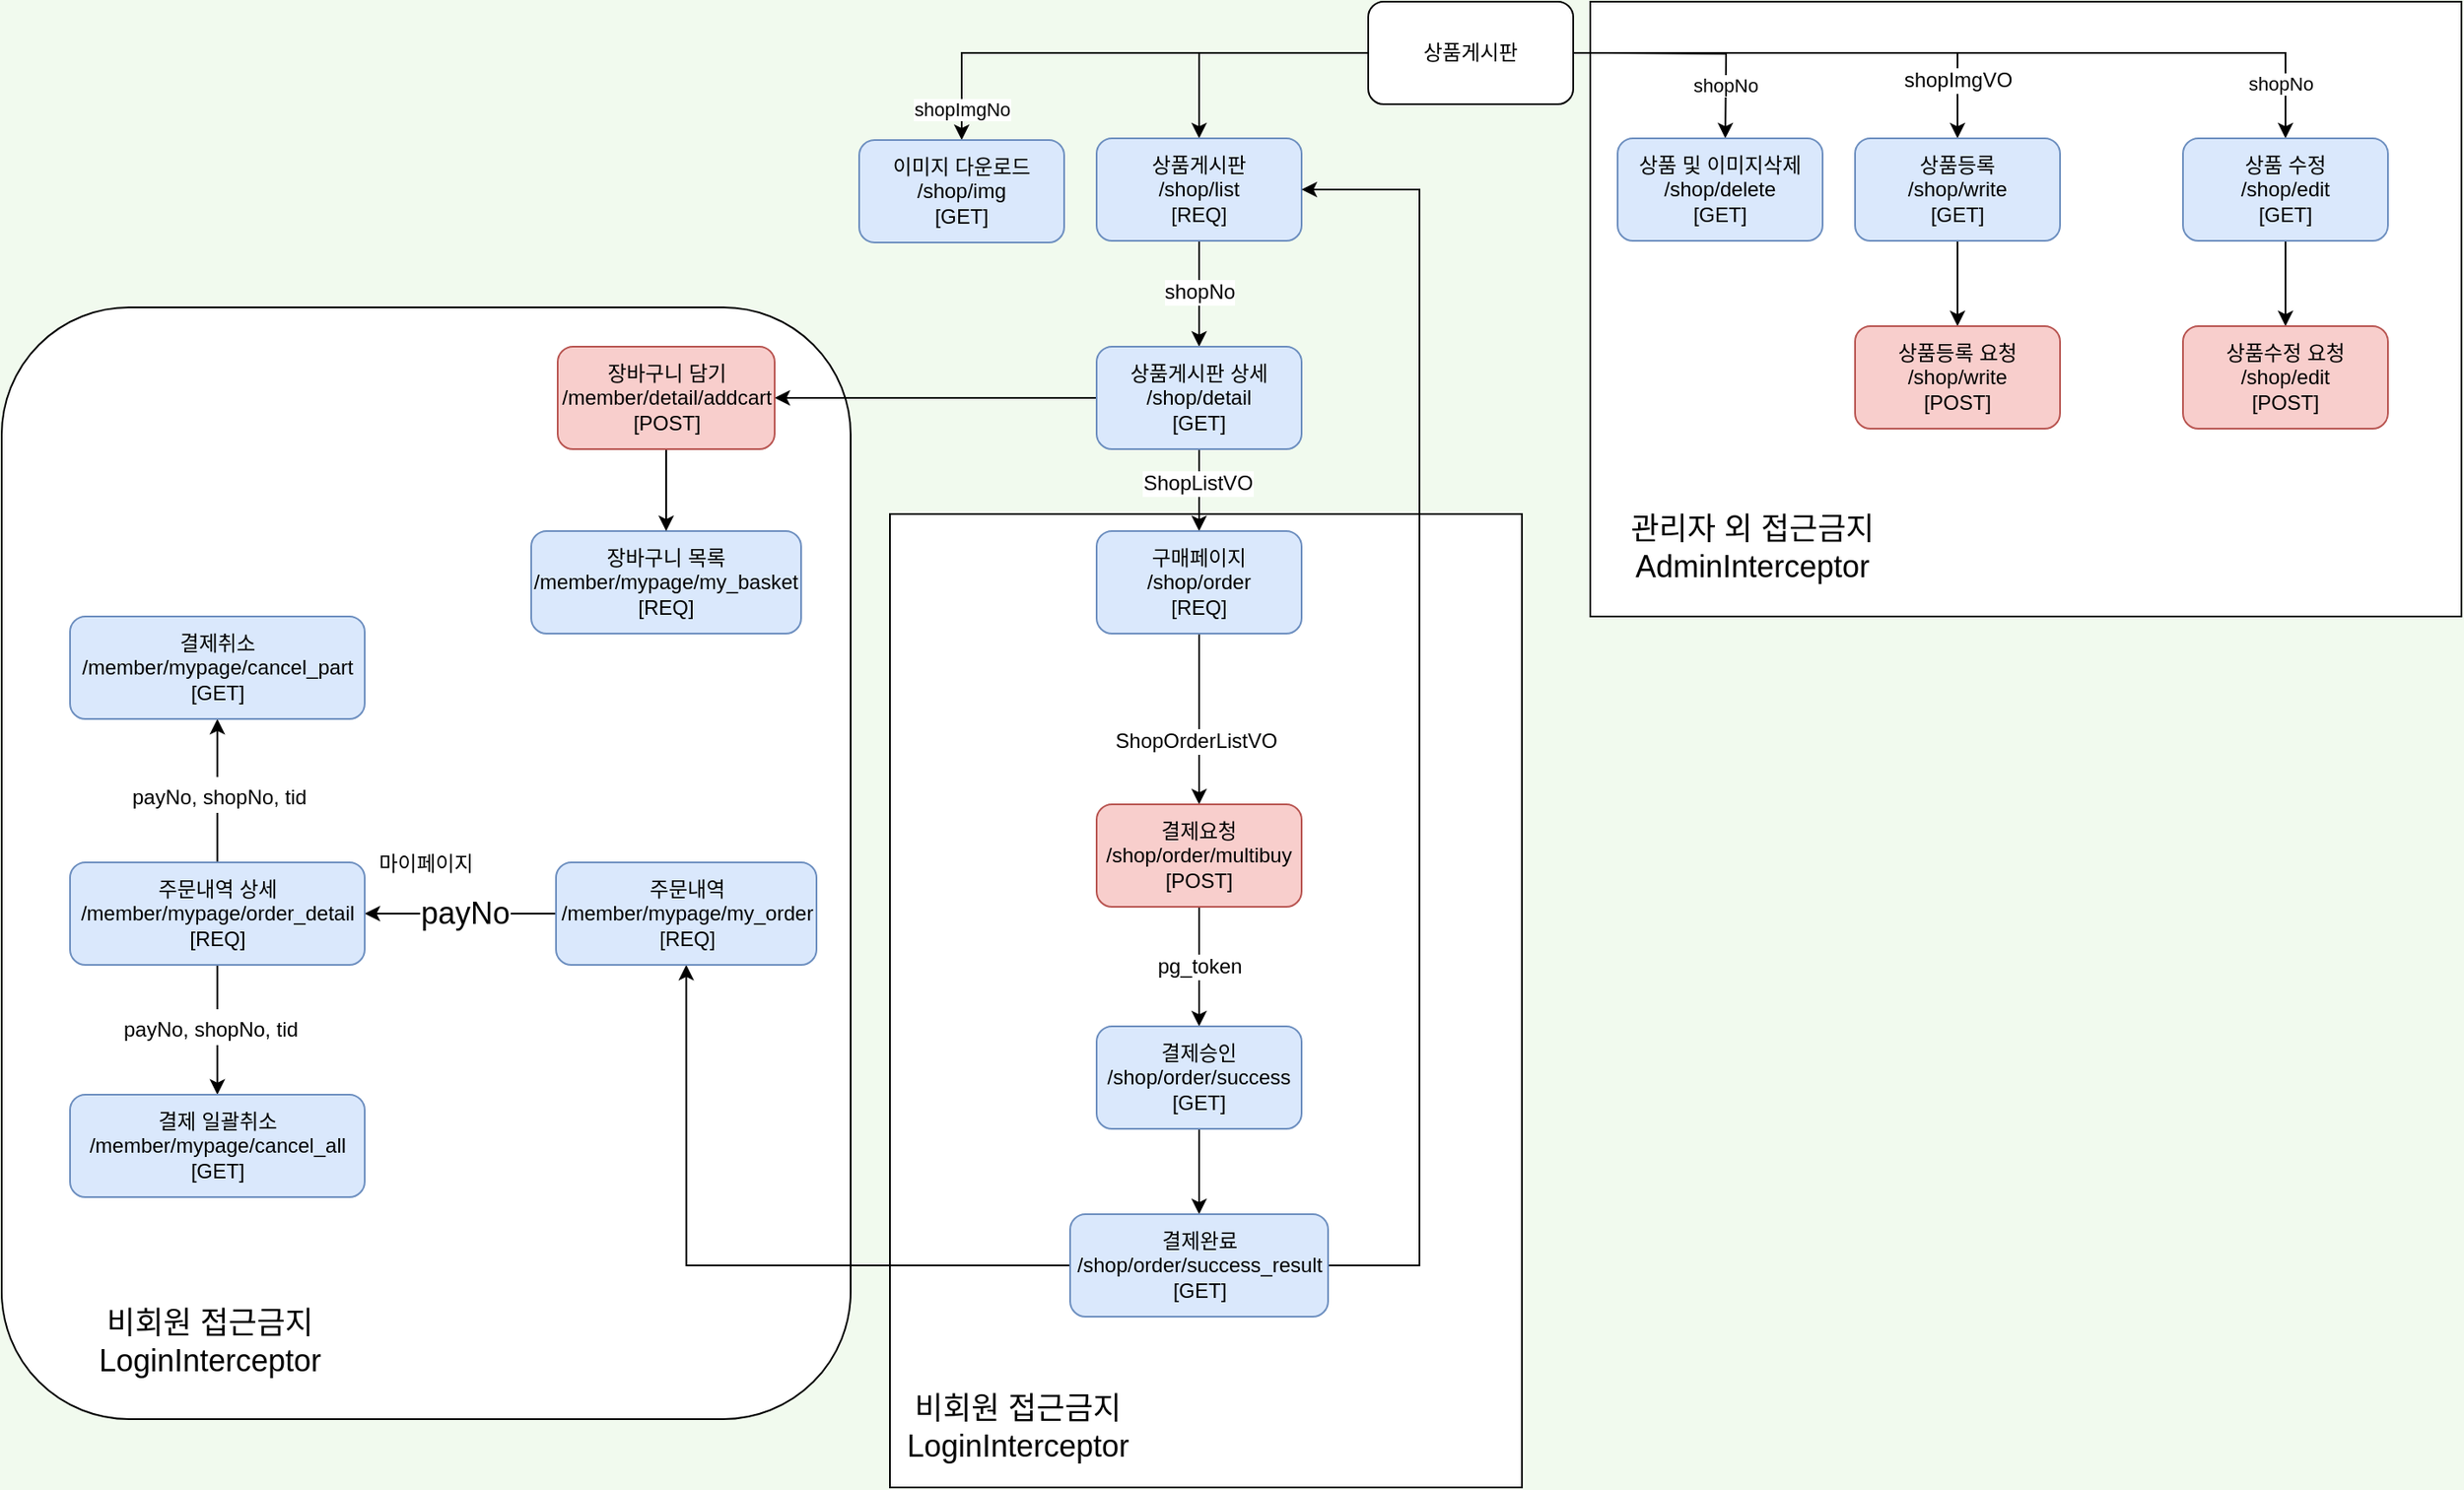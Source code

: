 <mxfile version="16.2.6" type="github">
  <diagram id="kclBJDpzdwjqmtEo5kUz" name="Page-1">
    <mxGraphModel dx="4045" dy="1795" grid="1" gridSize="10" guides="1" tooltips="1" connect="1" arrows="1" fold="1" page="1" pageScale="1" pageWidth="827" pageHeight="1169" background="#F1FAEE" math="0" shadow="0">
      <root>
        <mxCell id="0" />
        <mxCell id="1" parent="0" />
        <mxCell id="F9dp1itUwrXdnvn_JDtq-52" value="마이페이지" style="rounded=1;whiteSpace=wrap;html=1;" vertex="1" parent="1">
          <mxGeometry x="-310" y="699" width="497" height="651" as="geometry" />
        </mxCell>
        <mxCell id="F9dp1itUwrXdnvn_JDtq-36" value="" style="rounded=0;whiteSpace=wrap;html=1;sketch=0;fontSize=12;" vertex="1" parent="1">
          <mxGeometry x="210" y="820" width="370" height="570" as="geometry" />
        </mxCell>
        <mxCell id="F9dp1itUwrXdnvn_JDtq-27" value="" style="rounded=0;whiteSpace=wrap;html=1;" vertex="1" parent="1">
          <mxGeometry x="620" y="520" width="510" height="360" as="geometry" />
        </mxCell>
        <mxCell id="F9dp1itUwrXdnvn_JDtq-3" style="edgeStyle=orthogonalEdgeStyle;rounded=0;orthogonalLoop=1;jettySize=auto;html=1;entryX=0.5;entryY=0;entryDx=0;entryDy=0;" edge="1" parent="1" source="WK1I2I-N0BXQreemHK3c-6" target="F9dp1itUwrXdnvn_JDtq-1">
          <mxGeometry relative="1" as="geometry" />
        </mxCell>
        <mxCell id="F9dp1itUwrXdnvn_JDtq-6" style="edgeStyle=orthogonalEdgeStyle;rounded=0;orthogonalLoop=1;jettySize=auto;html=1;entryX=0.5;entryY=0;entryDx=0;entryDy=0;" edge="1" parent="1" source="WK1I2I-N0BXQreemHK3c-6" target="F9dp1itUwrXdnvn_JDtq-5">
          <mxGeometry relative="1" as="geometry" />
        </mxCell>
        <mxCell id="F9dp1itUwrXdnvn_JDtq-31" value="shopImgVO" style="edgeLabel;html=1;align=center;verticalAlign=middle;resizable=0;points=[];fontSize=12;" vertex="1" connectable="0" parent="F9dp1itUwrXdnvn_JDtq-6">
          <mxGeometry x="0.75" relative="1" as="geometry">
            <mxPoint as="offset" />
          </mxGeometry>
        </mxCell>
        <mxCell id="F9dp1itUwrXdnvn_JDtq-10" style="edgeStyle=orthogonalEdgeStyle;rounded=0;orthogonalLoop=1;jettySize=auto;html=1;entryX=0.5;entryY=0;entryDx=0;entryDy=0;" edge="1" parent="1" source="WK1I2I-N0BXQreemHK3c-6" target="F9dp1itUwrXdnvn_JDtq-9">
          <mxGeometry relative="1" as="geometry" />
        </mxCell>
        <mxCell id="F9dp1itUwrXdnvn_JDtq-11" value="shopNo" style="edgeLabel;html=1;align=center;verticalAlign=middle;resizable=0;points=[];" vertex="1" connectable="0" parent="F9dp1itUwrXdnvn_JDtq-10">
          <mxGeometry x="0.735" relative="1" as="geometry">
            <mxPoint x="9" y="18" as="offset" />
          </mxGeometry>
        </mxCell>
        <mxCell id="F9dp1itUwrXdnvn_JDtq-15" style="edgeStyle=orthogonalEdgeStyle;rounded=0;orthogonalLoop=1;jettySize=auto;html=1;entryX=0.5;entryY=0;entryDx=0;entryDy=0;" edge="1" parent="1" source="WK1I2I-N0BXQreemHK3c-6" target="F9dp1itUwrXdnvn_JDtq-14">
          <mxGeometry relative="1" as="geometry" />
        </mxCell>
        <mxCell id="F9dp1itUwrXdnvn_JDtq-16" value="shopImgNo" style="edgeLabel;html=1;align=center;verticalAlign=middle;resizable=0;points=[];" vertex="1" connectable="0" parent="F9dp1itUwrXdnvn_JDtq-15">
          <mxGeometry x="0.857" y="1" relative="1" as="geometry">
            <mxPoint x="-1" y="2" as="offset" />
          </mxGeometry>
        </mxCell>
        <mxCell id="F9dp1itUwrXdnvn_JDtq-23" style="edgeStyle=orthogonalEdgeStyle;rounded=0;orthogonalLoop=1;jettySize=auto;html=1;" edge="1" parent="1">
          <mxGeometry relative="1" as="geometry">
            <mxPoint x="629" y="550.034" as="sourcePoint" />
            <mxPoint x="699.034" y="600" as="targetPoint" />
          </mxGeometry>
        </mxCell>
        <mxCell id="F9dp1itUwrXdnvn_JDtq-24" value="shopNo" style="edgeLabel;html=1;align=center;verticalAlign=middle;resizable=0;points=[];" vertex="1" connectable="0" parent="F9dp1itUwrXdnvn_JDtq-23">
          <mxGeometry x="0.479" relative="1" as="geometry">
            <mxPoint x="-1" as="offset" />
          </mxGeometry>
        </mxCell>
        <mxCell id="WK1I2I-N0BXQreemHK3c-6" value="상품게시판" style="rounded=1;whiteSpace=wrap;html=1;" parent="1" vertex="1">
          <mxGeometry x="490" y="520" width="120" height="60" as="geometry" />
        </mxCell>
        <mxCell id="F9dp1itUwrXdnvn_JDtq-37" style="edgeStyle=orthogonalEdgeStyle;rounded=0;orthogonalLoop=1;jettySize=auto;html=1;entryX=0.5;entryY=0;entryDx=0;entryDy=0;fontSize=12;" edge="1" parent="1" source="F9dp1itUwrXdnvn_JDtq-1" target="F9dp1itUwrXdnvn_JDtq-2">
          <mxGeometry relative="1" as="geometry" />
        </mxCell>
        <mxCell id="F9dp1itUwrXdnvn_JDtq-39" value="shopNo" style="edgeLabel;html=1;align=center;verticalAlign=middle;resizable=0;points=[];fontSize=12;" vertex="1" connectable="0" parent="F9dp1itUwrXdnvn_JDtq-37">
          <mxGeometry x="-0.263" y="1" relative="1" as="geometry">
            <mxPoint x="-1" y="7" as="offset" />
          </mxGeometry>
        </mxCell>
        <mxCell id="F9dp1itUwrXdnvn_JDtq-1" value="상품게시판&lt;br&gt;/shop/list&lt;br&gt;[REQ]" style="rounded=1;whiteSpace=wrap;html=1;fillColor=#dae8fc;strokeColor=#6c8ebf;" vertex="1" parent="1">
          <mxGeometry x="331" y="600" width="120" height="60" as="geometry" />
        </mxCell>
        <mxCell id="F9dp1itUwrXdnvn_JDtq-40" value="" style="edgeStyle=orthogonalEdgeStyle;rounded=0;orthogonalLoop=1;jettySize=auto;html=1;fontSize=12;" edge="1" parent="1" source="F9dp1itUwrXdnvn_JDtq-2" target="F9dp1itUwrXdnvn_JDtq-32">
          <mxGeometry relative="1" as="geometry" />
        </mxCell>
        <mxCell id="F9dp1itUwrXdnvn_JDtq-41" value="ShopListVO" style="edgeLabel;html=1;align=center;verticalAlign=middle;resizable=0;points=[];fontSize=12;" vertex="1" connectable="0" parent="F9dp1itUwrXdnvn_JDtq-40">
          <mxGeometry x="-0.257" y="1" relative="1" as="geometry">
            <mxPoint x="-2" y="2" as="offset" />
          </mxGeometry>
        </mxCell>
        <mxCell id="F9dp1itUwrXdnvn_JDtq-49" style="edgeStyle=orthogonalEdgeStyle;rounded=0;orthogonalLoop=1;jettySize=auto;html=1;entryX=1;entryY=0.5;entryDx=0;entryDy=0;fontSize=12;" edge="1" parent="1" source="F9dp1itUwrXdnvn_JDtq-2" target="F9dp1itUwrXdnvn_JDtq-47">
          <mxGeometry relative="1" as="geometry" />
        </mxCell>
        <mxCell id="F9dp1itUwrXdnvn_JDtq-2" value="상품게시판 상세&lt;br&gt;/shop/detail&lt;br&gt;[GET]" style="rounded=1;whiteSpace=wrap;html=1;fillColor=#dae8fc;strokeColor=#6c8ebf;" vertex="1" parent="1">
          <mxGeometry x="331" y="722" width="120" height="60" as="geometry" />
        </mxCell>
        <mxCell id="F9dp1itUwrXdnvn_JDtq-8" style="edgeStyle=orthogonalEdgeStyle;rounded=0;orthogonalLoop=1;jettySize=auto;html=1;entryX=0.5;entryY=0;entryDx=0;entryDy=0;" edge="1" parent="1" source="F9dp1itUwrXdnvn_JDtq-5" target="F9dp1itUwrXdnvn_JDtq-7">
          <mxGeometry relative="1" as="geometry" />
        </mxCell>
        <mxCell id="F9dp1itUwrXdnvn_JDtq-5" value="상품등록&lt;br&gt;/shop/write&lt;br&gt;[GET]" style="rounded=1;whiteSpace=wrap;html=1;fillColor=#dae8fc;strokeColor=#6c8ebf;" vertex="1" parent="1">
          <mxGeometry x="775" y="600" width="120" height="60" as="geometry" />
        </mxCell>
        <mxCell id="F9dp1itUwrXdnvn_JDtq-7" value="상품등록 요청&lt;br&gt;/shop/write&lt;br&gt;[POST]" style="rounded=1;whiteSpace=wrap;html=1;fillColor=#f8cecc;strokeColor=#b85450;" vertex="1" parent="1">
          <mxGeometry x="775" y="710" width="120" height="60" as="geometry" />
        </mxCell>
        <mxCell id="F9dp1itUwrXdnvn_JDtq-13" style="edgeStyle=orthogonalEdgeStyle;rounded=0;orthogonalLoop=1;jettySize=auto;html=1;entryX=0.5;entryY=0;entryDx=0;entryDy=0;" edge="1" parent="1" source="F9dp1itUwrXdnvn_JDtq-9" target="F9dp1itUwrXdnvn_JDtq-12">
          <mxGeometry relative="1" as="geometry" />
        </mxCell>
        <mxCell id="F9dp1itUwrXdnvn_JDtq-9" value="상품 수정&lt;br&gt;/shop/edit&lt;br&gt;[GET]" style="rounded=1;whiteSpace=wrap;html=1;fillColor=#dae8fc;strokeColor=#6c8ebf;" vertex="1" parent="1">
          <mxGeometry x="967" y="600" width="120" height="60" as="geometry" />
        </mxCell>
        <mxCell id="F9dp1itUwrXdnvn_JDtq-12" value="상품수정 요청&lt;br&gt;/shop/edit&lt;br&gt;[POST]" style="rounded=1;whiteSpace=wrap;html=1;fillColor=#f8cecc;strokeColor=#b85450;" vertex="1" parent="1">
          <mxGeometry x="967" y="710" width="120" height="60" as="geometry" />
        </mxCell>
        <mxCell id="F9dp1itUwrXdnvn_JDtq-14" value="이미지 다운로드&lt;br&gt;/shop/img&lt;br&gt;[GET]" style="rounded=1;whiteSpace=wrap;html=1;fillColor=#dae8fc;strokeColor=#6c8ebf;" vertex="1" parent="1">
          <mxGeometry x="192" y="601" width="120" height="60" as="geometry" />
        </mxCell>
        <mxCell id="F9dp1itUwrXdnvn_JDtq-22" value="상품 및 이미지삭제&lt;br&gt;/shop/delete&lt;br&gt;[GET]" style="rounded=1;whiteSpace=wrap;html=1;fillColor=#dae8fc;strokeColor=#6c8ebf;" vertex="1" parent="1">
          <mxGeometry x="636" y="600" width="120" height="60" as="geometry" />
        </mxCell>
        <mxCell id="F9dp1itUwrXdnvn_JDtq-28" value="&lt;font style=&quot;font-size: 18px&quot;&gt;관리자 외 접근금지&lt;br&gt;AdminInterceptor&lt;/font&gt;" style="text;html=1;strokeColor=none;fillColor=none;align=center;verticalAlign=middle;whiteSpace=wrap;rounded=0;sketch=0;" vertex="1" parent="1">
          <mxGeometry x="620" y="810" width="190" height="60" as="geometry" />
        </mxCell>
        <mxCell id="F9dp1itUwrXdnvn_JDtq-43" style="edgeStyle=orthogonalEdgeStyle;rounded=0;orthogonalLoop=1;jettySize=auto;html=1;entryX=0.5;entryY=0;entryDx=0;entryDy=0;fontSize=12;" edge="1" parent="1" source="F9dp1itUwrXdnvn_JDtq-32" target="F9dp1itUwrXdnvn_JDtq-42">
          <mxGeometry relative="1" as="geometry" />
        </mxCell>
        <mxCell id="F9dp1itUwrXdnvn_JDtq-44" value="ShopOrderListVO" style="edgeLabel;html=1;align=center;verticalAlign=middle;resizable=0;points=[];fontSize=12;" vertex="1" connectable="0" parent="F9dp1itUwrXdnvn_JDtq-43">
          <mxGeometry x="0.252" y="-2" relative="1" as="geometry">
            <mxPoint as="offset" />
          </mxGeometry>
        </mxCell>
        <mxCell id="F9dp1itUwrXdnvn_JDtq-32" value="구매페이지&lt;br&gt;/shop/order&lt;br&gt;[REQ]" style="rounded=1;whiteSpace=wrap;html=1;fillColor=#dae8fc;strokeColor=#6c8ebf;" vertex="1" parent="1">
          <mxGeometry x="331" y="830" width="120" height="60" as="geometry" />
        </mxCell>
        <mxCell id="F9dp1itUwrXdnvn_JDtq-55" style="edgeStyle=orthogonalEdgeStyle;rounded=0;orthogonalLoop=1;jettySize=auto;html=1;entryX=0.5;entryY=0;entryDx=0;entryDy=0;fontSize=12;" edge="1" parent="1" source="F9dp1itUwrXdnvn_JDtq-42" target="F9dp1itUwrXdnvn_JDtq-53">
          <mxGeometry relative="1" as="geometry" />
        </mxCell>
        <mxCell id="F9dp1itUwrXdnvn_JDtq-56" value="pg_token" style="edgeLabel;html=1;align=center;verticalAlign=middle;resizable=0;points=[];fontSize=12;" vertex="1" connectable="0" parent="F9dp1itUwrXdnvn_JDtq-55">
          <mxGeometry x="0.172" y="-2" relative="1" as="geometry">
            <mxPoint x="2" y="-6" as="offset" />
          </mxGeometry>
        </mxCell>
        <mxCell id="F9dp1itUwrXdnvn_JDtq-42" value="결제요청&lt;br&gt;/shop/order/multibuy&lt;br&gt;[POST]" style="rounded=1;whiteSpace=wrap;html=1;fillColor=#f8cecc;strokeColor=#b85450;" vertex="1" parent="1">
          <mxGeometry x="331" y="990" width="120" height="60" as="geometry" />
        </mxCell>
        <mxCell id="F9dp1itUwrXdnvn_JDtq-45" value="장바구니 목록&lt;br&gt;/member/mypage/my_basket&lt;br&gt;[REQ]" style="rounded=1;whiteSpace=wrap;html=1;fillColor=#dae8fc;strokeColor=#6c8ebf;" vertex="1" parent="1">
          <mxGeometry y="830" width="158" height="60" as="geometry" />
        </mxCell>
        <mxCell id="F9dp1itUwrXdnvn_JDtq-50" style="edgeStyle=orthogonalEdgeStyle;rounded=0;orthogonalLoop=1;jettySize=auto;html=1;fontSize=12;" edge="1" parent="1" source="F9dp1itUwrXdnvn_JDtq-47" target="F9dp1itUwrXdnvn_JDtq-45">
          <mxGeometry relative="1" as="geometry" />
        </mxCell>
        <mxCell id="F9dp1itUwrXdnvn_JDtq-47" value="장바구니 담기&lt;br&gt;/member/detail/addcart&lt;br&gt;[POST]" style="rounded=1;whiteSpace=wrap;html=1;fillColor=#f8cecc;strokeColor=#b85450;" vertex="1" parent="1">
          <mxGeometry x="15.5" y="722" width="127" height="60" as="geometry" />
        </mxCell>
        <mxCell id="F9dp1itUwrXdnvn_JDtq-60" style="edgeStyle=orthogonalEdgeStyle;rounded=0;orthogonalLoop=1;jettySize=auto;html=1;entryX=0.5;entryY=0;entryDx=0;entryDy=0;fontSize=18;" edge="1" parent="1" source="F9dp1itUwrXdnvn_JDtq-53" target="F9dp1itUwrXdnvn_JDtq-59">
          <mxGeometry relative="1" as="geometry" />
        </mxCell>
        <mxCell id="F9dp1itUwrXdnvn_JDtq-53" value="결제승인&lt;br&gt;/shop/order/success&lt;br&gt;[GET]" style="rounded=1;whiteSpace=wrap;html=1;fillColor=#dae8fc;strokeColor=#6c8ebf;" vertex="1" parent="1">
          <mxGeometry x="331" y="1120" width="120" height="60" as="geometry" />
        </mxCell>
        <mxCell id="F9dp1itUwrXdnvn_JDtq-58" value="&lt;font style=&quot;font-size: 18px&quot;&gt;비회원 접근금지&lt;br&gt;LoginInterceptor&lt;/font&gt;" style="text;html=1;strokeColor=none;fillColor=none;align=center;verticalAlign=middle;whiteSpace=wrap;rounded=0;sketch=0;fontSize=12;" vertex="1" parent="1">
          <mxGeometry x="210" y="1330" width="150" height="50" as="geometry" />
        </mxCell>
        <mxCell id="F9dp1itUwrXdnvn_JDtq-61" style="edgeStyle=orthogonalEdgeStyle;rounded=0;orthogonalLoop=1;jettySize=auto;html=1;entryX=1;entryY=0.5;entryDx=0;entryDy=0;fontSize=18;" edge="1" parent="1" source="F9dp1itUwrXdnvn_JDtq-59" target="F9dp1itUwrXdnvn_JDtq-1">
          <mxGeometry relative="1" as="geometry">
            <Array as="points">
              <mxPoint x="520" y="1260" />
              <mxPoint x="520" y="630" />
            </Array>
          </mxGeometry>
        </mxCell>
        <mxCell id="F9dp1itUwrXdnvn_JDtq-63" style="edgeStyle=orthogonalEdgeStyle;rounded=0;orthogonalLoop=1;jettySize=auto;html=1;entryX=0.5;entryY=1;entryDx=0;entryDy=0;fontSize=18;" edge="1" parent="1" source="F9dp1itUwrXdnvn_JDtq-59" target="F9dp1itUwrXdnvn_JDtq-62">
          <mxGeometry relative="1" as="geometry" />
        </mxCell>
        <mxCell id="F9dp1itUwrXdnvn_JDtq-59" value="결제완료&lt;br&gt;/shop/order/success_result&lt;br&gt;[GET]" style="rounded=1;whiteSpace=wrap;html=1;fillColor=#dae8fc;strokeColor=#6c8ebf;" vertex="1" parent="1">
          <mxGeometry x="315.5" y="1230" width="151" height="60" as="geometry" />
        </mxCell>
        <mxCell id="F9dp1itUwrXdnvn_JDtq-65" style="edgeStyle=orthogonalEdgeStyle;rounded=0;orthogonalLoop=1;jettySize=auto;html=1;fontSize=18;" edge="1" parent="1" source="F9dp1itUwrXdnvn_JDtq-62" target="F9dp1itUwrXdnvn_JDtq-64">
          <mxGeometry relative="1" as="geometry" />
        </mxCell>
        <mxCell id="F9dp1itUwrXdnvn_JDtq-66" value="payNo" style="edgeLabel;html=1;align=center;verticalAlign=middle;resizable=0;points=[];fontSize=18;" vertex="1" connectable="0" parent="F9dp1itUwrXdnvn_JDtq-65">
          <mxGeometry x="-0.185" y="-2" relative="1" as="geometry">
            <mxPoint x="-8" y="2" as="offset" />
          </mxGeometry>
        </mxCell>
        <mxCell id="F9dp1itUwrXdnvn_JDtq-62" value="주문내역&lt;br&gt;/member/mypage/my_order&lt;br&gt;[REQ]" style="rounded=1;whiteSpace=wrap;html=1;fillColor=#dae8fc;strokeColor=#6c8ebf;" vertex="1" parent="1">
          <mxGeometry x="14.5" y="1024" width="152.5" height="60" as="geometry" />
        </mxCell>
        <mxCell id="F9dp1itUwrXdnvn_JDtq-69" style="edgeStyle=orthogonalEdgeStyle;rounded=0;orthogonalLoop=1;jettySize=auto;html=1;entryX=0.5;entryY=1;entryDx=0;entryDy=0;fontSize=18;" edge="1" parent="1" source="F9dp1itUwrXdnvn_JDtq-64" target="F9dp1itUwrXdnvn_JDtq-67">
          <mxGeometry relative="1" as="geometry" />
        </mxCell>
        <mxCell id="F9dp1itUwrXdnvn_JDtq-70" value="&lt;font style=&quot;font-size: 12px&quot;&gt;payNo, shopNo, tid&lt;/font&gt;" style="edgeLabel;html=1;align=center;verticalAlign=middle;resizable=0;points=[];fontSize=18;" vertex="1" connectable="0" parent="F9dp1itUwrXdnvn_JDtq-69">
          <mxGeometry x="-0.276" y="-3" relative="1" as="geometry">
            <mxPoint x="-3" y="-10" as="offset" />
          </mxGeometry>
        </mxCell>
        <mxCell id="F9dp1itUwrXdnvn_JDtq-72" style="edgeStyle=orthogonalEdgeStyle;rounded=0;orthogonalLoop=1;jettySize=auto;html=1;fontSize=12;" edge="1" parent="1" source="F9dp1itUwrXdnvn_JDtq-64" target="F9dp1itUwrXdnvn_JDtq-71">
          <mxGeometry relative="1" as="geometry" />
        </mxCell>
        <mxCell id="F9dp1itUwrXdnvn_JDtq-64" value="주문내역 상세&lt;br&gt;/member/mypage/order_detail&lt;br&gt;[REQ]" style="rounded=1;whiteSpace=wrap;html=1;fillColor=#dae8fc;strokeColor=#6c8ebf;" vertex="1" parent="1">
          <mxGeometry x="-270" y="1024" width="172.5" height="60" as="geometry" />
        </mxCell>
        <mxCell id="F9dp1itUwrXdnvn_JDtq-67" value="결제취소&lt;br&gt;/member/mypage/cancel_part&lt;br&gt;[GET]" style="rounded=1;whiteSpace=wrap;html=1;fillColor=#dae8fc;strokeColor=#6c8ebf;" vertex="1" parent="1">
          <mxGeometry x="-270" y="880" width="172.5" height="60" as="geometry" />
        </mxCell>
        <mxCell id="F9dp1itUwrXdnvn_JDtq-71" value="결제 일괄취소&lt;br&gt;/member/mypage/cancel_all&lt;br&gt;[GET]" style="rounded=1;whiteSpace=wrap;html=1;fillColor=#dae8fc;strokeColor=#6c8ebf;" vertex="1" parent="1">
          <mxGeometry x="-270" y="1160" width="172.5" height="60" as="geometry" />
        </mxCell>
        <mxCell id="F9dp1itUwrXdnvn_JDtq-73" value="&lt;font style=&quot;font-size: 12px&quot;&gt;payNo, shopNo, tid&lt;/font&gt;" style="edgeLabel;html=1;align=center;verticalAlign=middle;resizable=0;points=[];fontSize=18;" vertex="1" connectable="0" parent="1">
          <mxGeometry x="-187.999" y="1120.001" as="geometry" />
        </mxCell>
        <mxCell id="F9dp1itUwrXdnvn_JDtq-74" value="&lt;font style=&quot;font-size: 18px&quot;&gt;비회원 접근금지&lt;br&gt;LoginInterceptor&lt;/font&gt;" style="text;html=1;strokeColor=none;fillColor=none;align=center;verticalAlign=middle;whiteSpace=wrap;rounded=0;sketch=0;fontSize=12;" vertex="1" parent="1">
          <mxGeometry x="-263" y="1280" width="150" height="50" as="geometry" />
        </mxCell>
      </root>
    </mxGraphModel>
  </diagram>
</mxfile>
